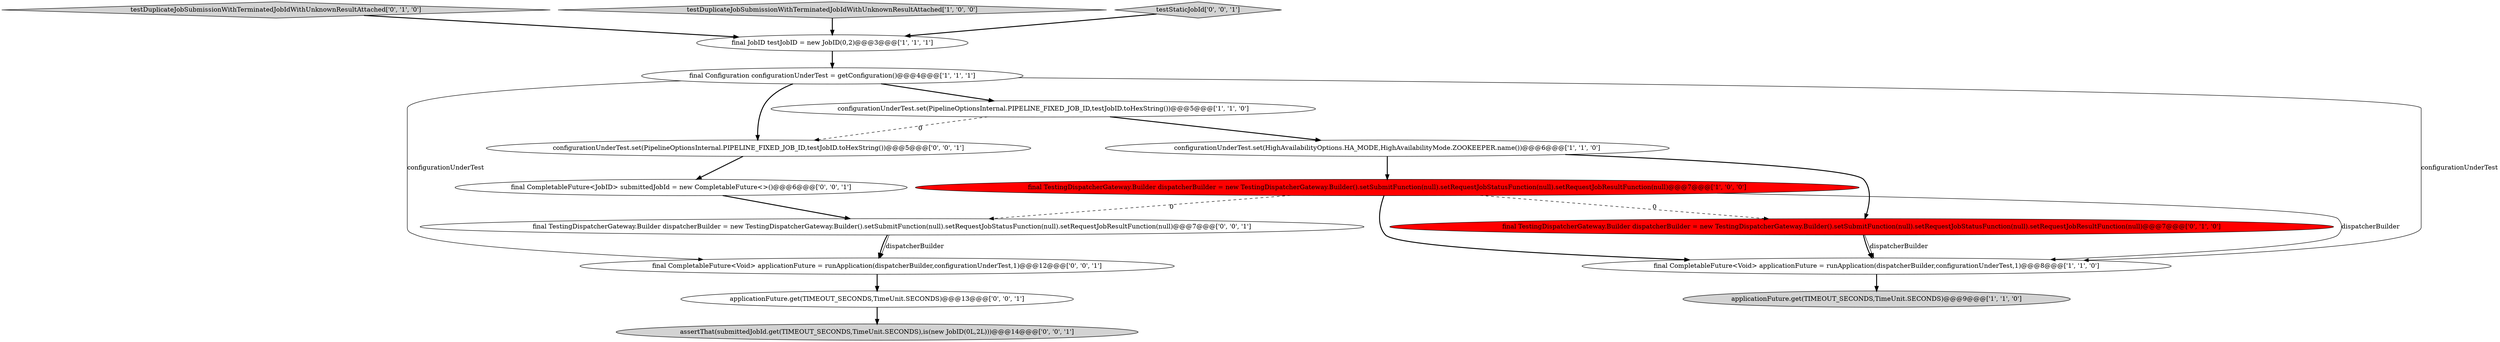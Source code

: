 digraph {
15 [style = filled, label = "assertThat(submittedJobId.get(TIMEOUT_SECONDS,TimeUnit.SECONDS),is(new JobID(0L,2L)))@@@14@@@['0', '0', '1']", fillcolor = lightgray, shape = ellipse image = "AAA0AAABBB3BBB"];
4 [style = filled, label = "final CompletableFuture<Void> applicationFuture = runApplication(dispatcherBuilder,configurationUnderTest,1)@@@8@@@['1', '1', '0']", fillcolor = white, shape = ellipse image = "AAA0AAABBB1BBB"];
7 [style = filled, label = "final JobID testJobID = new JobID(0,2)@@@3@@@['1', '1', '1']", fillcolor = white, shape = ellipse image = "AAA0AAABBB1BBB"];
5 [style = filled, label = "final TestingDispatcherGateway.Builder dispatcherBuilder = new TestingDispatcherGateway.Builder().setSubmitFunction(null).setRequestJobStatusFunction(null).setRequestJobResultFunction(null)@@@7@@@['1', '0', '0']", fillcolor = red, shape = ellipse image = "AAA1AAABBB1BBB"];
14 [style = filled, label = "applicationFuture.get(TIMEOUT_SECONDS,TimeUnit.SECONDS)@@@13@@@['0', '0', '1']", fillcolor = white, shape = ellipse image = "AAA0AAABBB3BBB"];
9 [style = filled, label = "final TestingDispatcherGateway.Builder dispatcherBuilder = new TestingDispatcherGateway.Builder().setSubmitFunction(null).setRequestJobStatusFunction(null).setRequestJobResultFunction(null)@@@7@@@['0', '1', '0']", fillcolor = red, shape = ellipse image = "AAA1AAABBB2BBB"];
8 [style = filled, label = "testDuplicateJobSubmissionWithTerminatedJobIdWithUnknownResultAttached['0', '1', '0']", fillcolor = lightgray, shape = diamond image = "AAA0AAABBB2BBB"];
2 [style = filled, label = "testDuplicateJobSubmissionWithTerminatedJobIdWithUnknownResultAttached['1', '0', '0']", fillcolor = lightgray, shape = diamond image = "AAA0AAABBB1BBB"];
0 [style = filled, label = "final Configuration configurationUnderTest = getConfiguration()@@@4@@@['1', '1', '1']", fillcolor = white, shape = ellipse image = "AAA0AAABBB1BBB"];
3 [style = filled, label = "configurationUnderTest.set(HighAvailabilityOptions.HA_MODE,HighAvailabilityMode.ZOOKEEPER.name())@@@6@@@['1', '1', '0']", fillcolor = white, shape = ellipse image = "AAA0AAABBB1BBB"];
10 [style = filled, label = "final CompletableFuture<JobID> submittedJobId = new CompletableFuture<>()@@@6@@@['0', '0', '1']", fillcolor = white, shape = ellipse image = "AAA0AAABBB3BBB"];
1 [style = filled, label = "applicationFuture.get(TIMEOUT_SECONDS,TimeUnit.SECONDS)@@@9@@@['1', '1', '0']", fillcolor = lightgray, shape = ellipse image = "AAA0AAABBB1BBB"];
11 [style = filled, label = "final CompletableFuture<Void> applicationFuture = runApplication(dispatcherBuilder,configurationUnderTest,1)@@@12@@@['0', '0', '1']", fillcolor = white, shape = ellipse image = "AAA0AAABBB3BBB"];
6 [style = filled, label = "configurationUnderTest.set(PipelineOptionsInternal.PIPELINE_FIXED_JOB_ID,testJobID.toHexString())@@@5@@@['1', '1', '0']", fillcolor = white, shape = ellipse image = "AAA0AAABBB1BBB"];
12 [style = filled, label = "final TestingDispatcherGateway.Builder dispatcherBuilder = new TestingDispatcherGateway.Builder().setSubmitFunction(null).setRequestJobStatusFunction(null).setRequestJobResultFunction(null)@@@7@@@['0', '0', '1']", fillcolor = white, shape = ellipse image = "AAA0AAABBB3BBB"];
13 [style = filled, label = "testStaticJobId['0', '0', '1']", fillcolor = lightgray, shape = diamond image = "AAA0AAABBB3BBB"];
16 [style = filled, label = "configurationUnderTest.set(PipelineOptionsInternal.PIPELINE_FIXED_JOB_ID,testJobID.toHexString())@@@5@@@['0', '0', '1']", fillcolor = white, shape = ellipse image = "AAA0AAABBB3BBB"];
6->3 [style = bold, label=""];
0->16 [style = bold, label=""];
5->12 [style = dashed, label="0"];
9->4 [style = solid, label="dispatcherBuilder"];
11->14 [style = bold, label=""];
0->6 [style = bold, label=""];
16->10 [style = bold, label=""];
9->4 [style = bold, label=""];
12->11 [style = bold, label=""];
5->9 [style = dashed, label="0"];
7->0 [style = bold, label=""];
0->4 [style = solid, label="configurationUnderTest"];
5->4 [style = solid, label="dispatcherBuilder"];
8->7 [style = bold, label=""];
3->9 [style = bold, label=""];
3->5 [style = bold, label=""];
6->16 [style = dashed, label="0"];
0->11 [style = solid, label="configurationUnderTest"];
10->12 [style = bold, label=""];
13->7 [style = bold, label=""];
5->4 [style = bold, label=""];
14->15 [style = bold, label=""];
4->1 [style = bold, label=""];
2->7 [style = bold, label=""];
12->11 [style = solid, label="dispatcherBuilder"];
}
